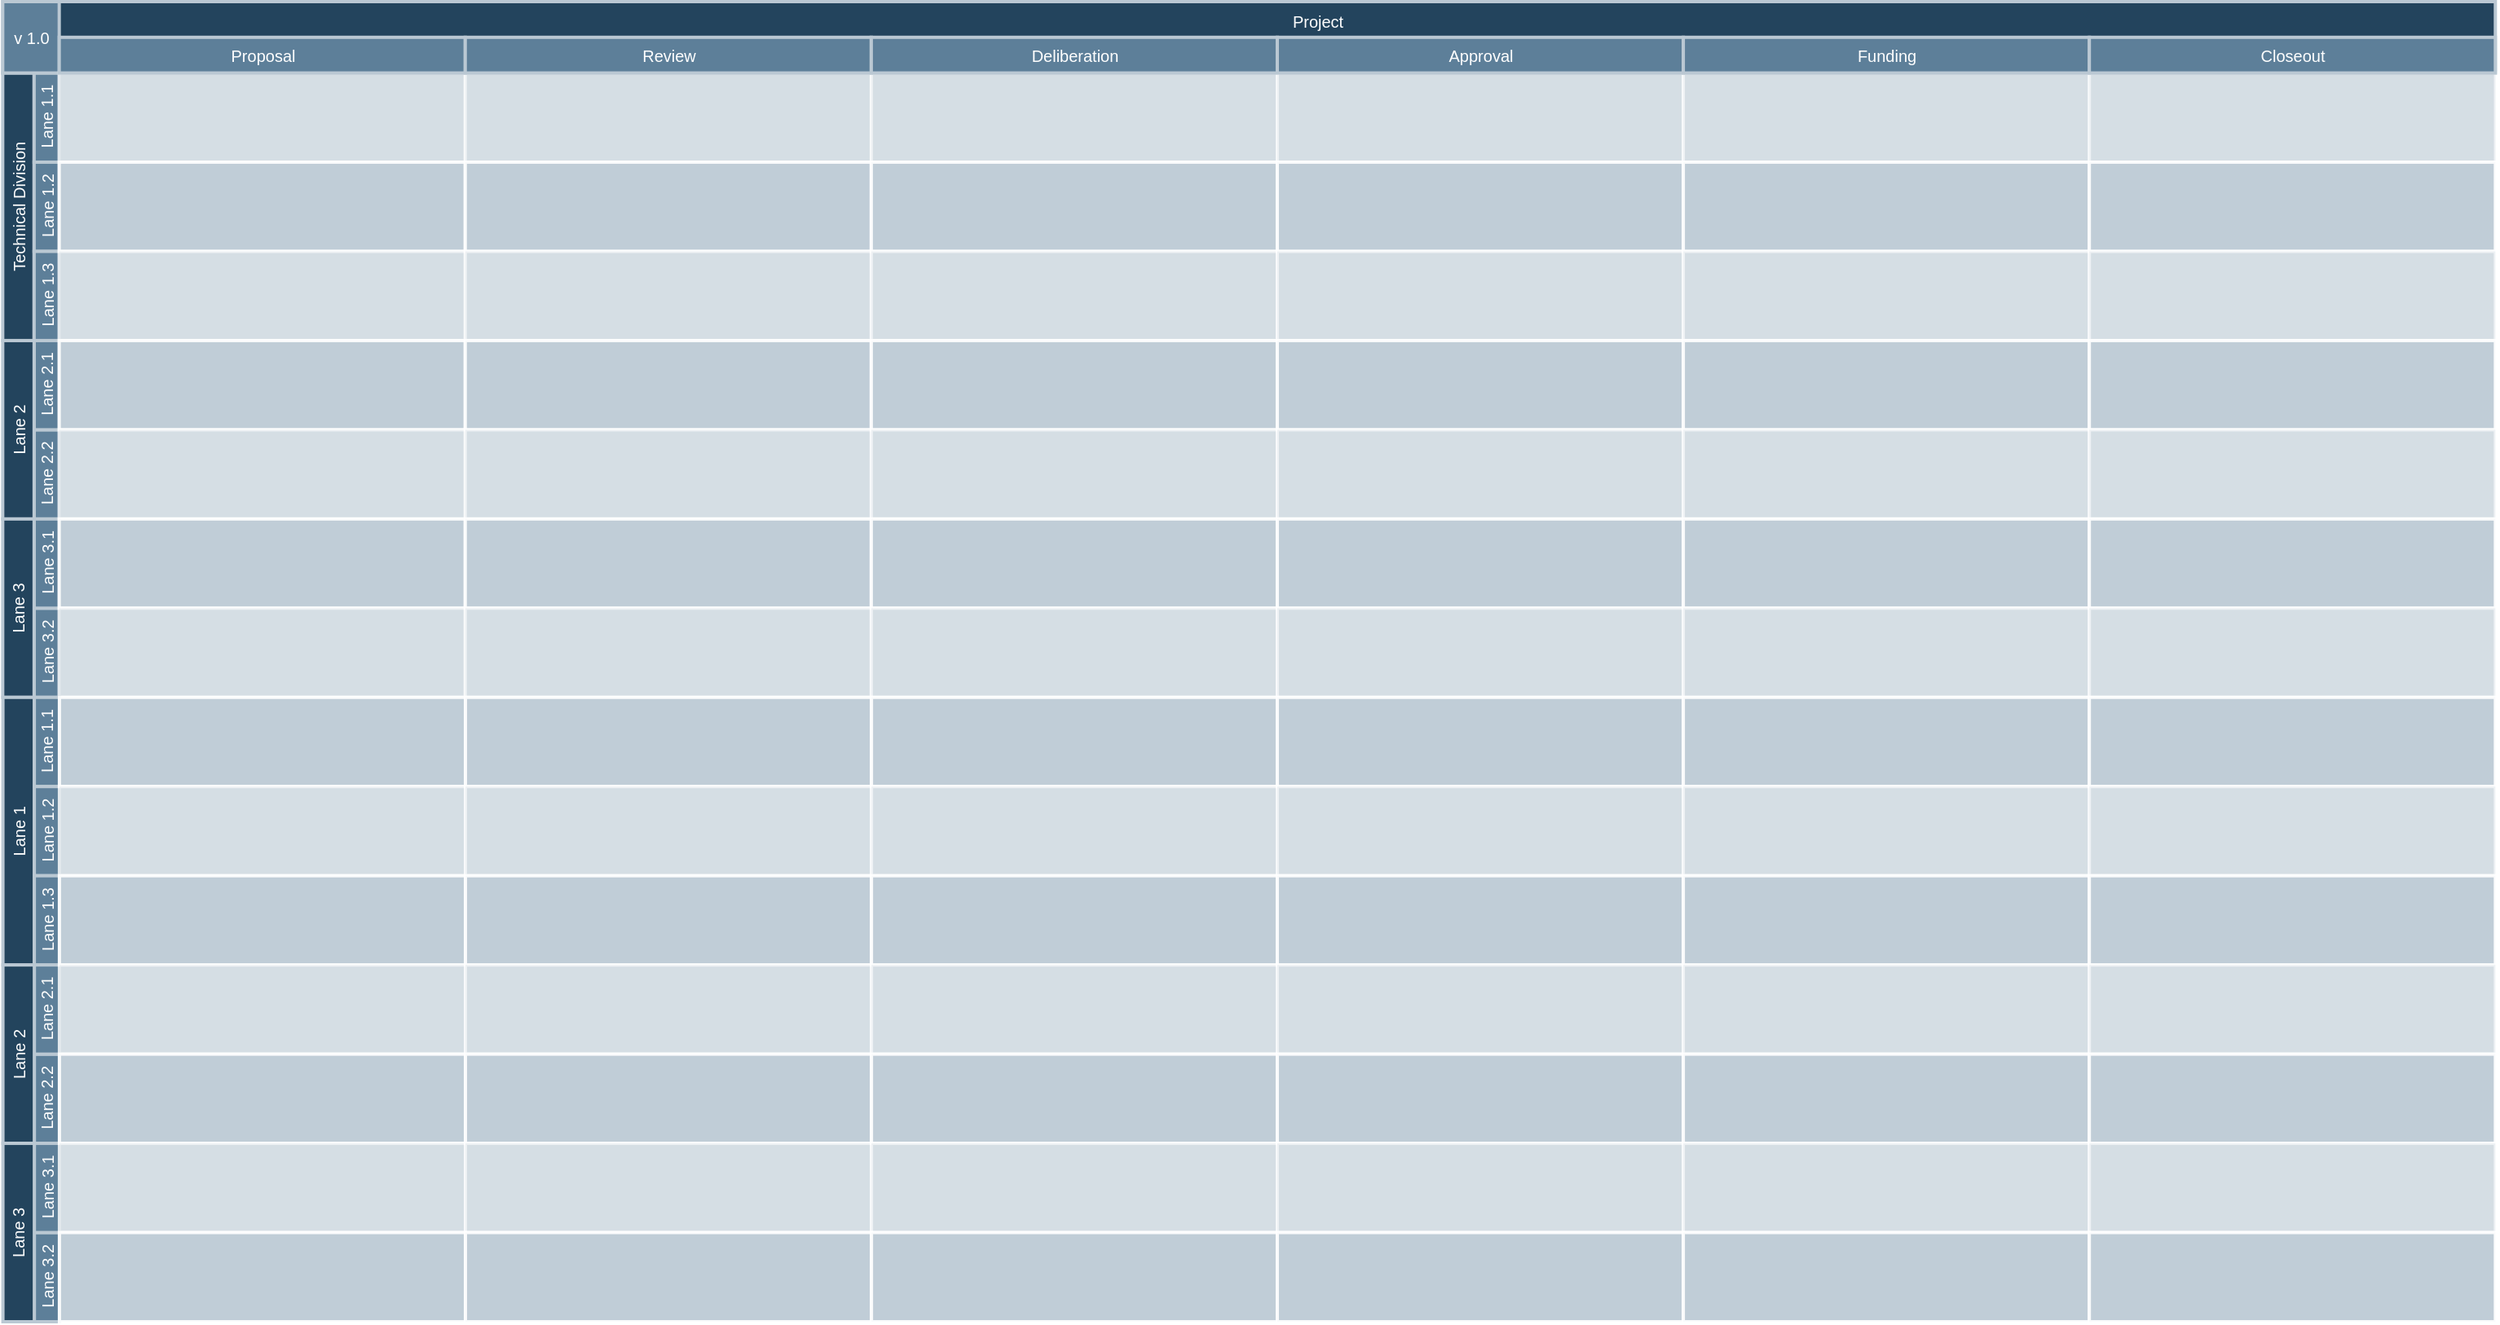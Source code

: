 <mxfile version="24.7.10">
  <diagram id="6a731a19-8d31-9384-78a2-239565b7b9f0" name="Page-1">
    <mxGraphModel dx="3150" dy="1763" grid="1" gridSize="10" guides="1" tooltips="1" connect="1" arrows="1" fold="1" page="1" pageScale="1" pageWidth="1600" pageHeight="900" background="none" math="0" shadow="0">
      <root>
        <mxCell id="0" />
        <mxCell id="1" parent="0" />
        <mxCell id="11IpipOqJez2AS0h7bXD-445" value="" style="group;fontSize=10;" vertex="1" connectable="0" parent="1">
          <mxGeometry x="-1570.33" y="-840" width="1529.11" height="810" as="geometry" />
        </mxCell>
        <mxCell id="56" value="Project&#xa;" style="strokeColor=#BAC8D3;fillColor=#23445D;fontSize=10;strokeWidth=2;fontFamily=Helvetica;html=1;fontColor=#FFFFFF;fontStyle=0;spacingBottom=8;spacingRight=0;spacingLeft=83;" parent="11IpipOqJez2AS0h7bXD-445" vertex="1">
          <mxGeometry width="1528.982" height="43.784" as="geometry" />
        </mxCell>
        <mxCell id="57" value="Technical Division" style="strokeColor=#BAC8D3;fillColor=#23445D;fontSize=10;strokeWidth=2;horizontal=0;fontFamily=Helvetica;html=1;fontColor=#FFFFFF;fontStyle=0" parent="11IpipOqJez2AS0h7bXD-445" vertex="1">
          <mxGeometry y="43.784" width="19.257" height="164.189" as="geometry" />
        </mxCell>
        <mxCell id="58" value="Lane 1.1" style="strokeColor=#BAC8D3;fillColor=#5d7f99;fontSize=10;strokeWidth=2;horizontal=0;fontFamily=Helvetica;html=1;labelBackgroundColor=none;fontColor=#FFFFFF;" parent="11IpipOqJez2AS0h7bXD-445" vertex="1">
          <mxGeometry x="19.257" y="43.784" width="15.405" height="54.73" as="geometry" />
        </mxCell>
        <mxCell id="59" value="v 1.0" style="strokeColor=#BAC8D3;fillColor=#5d7f99;fontSize=10;strokeWidth=2;fontFamily=Helvetica;html=1;labelBackgroundColor=none;fontColor=#FFFFFF;" parent="11IpipOqJez2AS0h7bXD-445" vertex="1">
          <mxGeometry width="34.662" height="43.784" as="geometry" />
        </mxCell>
        <mxCell id="60" value="Lane 1.2" style="strokeColor=#BAC8D3;fillColor=#5d7f99;fontSize=10;strokeWidth=2;horizontal=0;fontFamily=Helvetica;html=1;labelBackgroundColor=none;fontColor=#FFFFFF;" parent="11IpipOqJez2AS0h7bXD-445" vertex="1">
          <mxGeometry x="19.257" y="98.514" width="15.405" height="54.73" as="geometry" />
        </mxCell>
        <mxCell id="61" value="Lane 1.3" style="strokeColor=#BAC8D3;fillColor=#5d7f99;fontSize=10;strokeWidth=2;horizontal=0;fontFamily=Helvetica;html=1;labelBackgroundColor=none;fontColor=#FFFFFF;" parent="11IpipOqJez2AS0h7bXD-445" vertex="1">
          <mxGeometry x="19.257" y="153.243" width="15.405" height="54.73" as="geometry" />
        </mxCell>
        <mxCell id="62" value="Lane 2.2" style="strokeColor=#BAC8D3;fillColor=#5d7f99;fontSize=10;strokeWidth=2;horizontal=0;fontFamily=Helvetica;html=1;labelBackgroundColor=none;fontColor=#FFFFFF;" parent="11IpipOqJez2AS0h7bXD-445" vertex="1">
          <mxGeometry x="19.257" y="262.703" width="15.405" height="54.73" as="geometry" />
        </mxCell>
        <mxCell id="63" value="Lane 2.1" style="strokeColor=#BAC8D3;fillColor=#5d7f99;fontSize=10;strokeWidth=2;horizontal=0;fontFamily=Helvetica;html=1;labelBackgroundColor=none;fontColor=#FFFFFF;" parent="11IpipOqJez2AS0h7bXD-445" vertex="1">
          <mxGeometry x="19.257" y="207.973" width="15.405" height="54.73" as="geometry" />
        </mxCell>
        <mxCell id="64" value="Lane 2" style="strokeColor=#BAC8D3;fillColor=#23445D;fontSize=10;strokeWidth=2;horizontal=0;fontFamily=Helvetica;html=1;fontColor=#FFFFFF;fontStyle=0" parent="11IpipOqJez2AS0h7bXD-445" vertex="1">
          <mxGeometry y="207.973" width="19.257" height="109.459" as="geometry" />
        </mxCell>
        <mxCell id="65" value="Lane 3.2" style="strokeColor=#BAC8D3;fillColor=#5d7f99;fontSize=10;strokeWidth=2;horizontal=0;fontFamily=Helvetica;html=1;labelBackgroundColor=none;fontColor=#FFFFFF;" parent="11IpipOqJez2AS0h7bXD-445" vertex="1">
          <mxGeometry x="19.257" y="372.162" width="15.405" height="54.73" as="geometry" />
        </mxCell>
        <mxCell id="66" value="Lane 3.1" style="strokeColor=#BAC8D3;fillColor=#5d7f99;fontSize=10;strokeWidth=2;horizontal=0;fontFamily=Helvetica;html=1;labelBackgroundColor=none;fontColor=#FFFFFF;" parent="11IpipOqJez2AS0h7bXD-445" vertex="1">
          <mxGeometry x="19.257" y="317.432" width="15.405" height="54.73" as="geometry" />
        </mxCell>
        <mxCell id="67" value="Lane 3" style="strokeColor=#BAC8D3;fillColor=#23445D;fontSize=10;strokeWidth=2;horizontal=0;fontFamily=Helvetica;html=1;fontColor=#FFFFFF;fontStyle=0" parent="11IpipOqJez2AS0h7bXD-445" vertex="1">
          <mxGeometry y="317.432" width="19.257" height="109.459" as="geometry" />
        </mxCell>
        <mxCell id="68" value="" style="strokeColor=#FFFFFF;fillColor=#BAC8D3;fontSize=10;strokeWidth=2;fontFamily=Helvetica;html=1;opacity=60;" parent="11IpipOqJez2AS0h7bXD-445" vertex="1">
          <mxGeometry x="34.662" y="43.784" width="249.053" height="54.73" as="geometry" />
        </mxCell>
        <mxCell id="69" value="" style="strokeColor=#FFFFFF;fillColor=#BAC8D3;fontSize=10;strokeWidth=2;fontFamily=Helvetica;html=1;opacity=90;" parent="11IpipOqJez2AS0h7bXD-445" vertex="1">
          <mxGeometry x="34.662" y="98.514" width="249.053" height="54.73" as="geometry" />
        </mxCell>
        <mxCell id="70" value="" style="strokeColor=#FFFFFF;fillColor=#BAC8D3;fontSize=10;strokeWidth=2;fontFamily=Helvetica;html=1;opacity=60;" parent="11IpipOqJez2AS0h7bXD-445" vertex="1">
          <mxGeometry x="34.662" y="153.243" width="249.053" height="54.73" as="geometry" />
        </mxCell>
        <mxCell id="71" value="" style="strokeColor=#FFFFFF;fillColor=#BAC8D3;fontSize=10;strokeWidth=2;fontFamily=Helvetica;html=1;opacity=90;" parent="11IpipOqJez2AS0h7bXD-445" vertex="1">
          <mxGeometry x="34.662" y="207.973" width="249.053" height="54.73" as="geometry" />
        </mxCell>
        <mxCell id="72" value="" style="strokeColor=#FFFFFF;fillColor=#BAC8D3;fontSize=10;strokeWidth=2;fontFamily=Helvetica;html=1;opacity=60;" parent="11IpipOqJez2AS0h7bXD-445" vertex="1">
          <mxGeometry x="34.662" y="262.703" width="249.053" height="54.73" as="geometry" />
        </mxCell>
        <mxCell id="73" value="" style="strokeColor=#FFFFFF;fillColor=#BAC8D3;fontSize=10;strokeWidth=2;fontFamily=Helvetica;html=1;opacity=90;" parent="11IpipOqJez2AS0h7bXD-445" vertex="1">
          <mxGeometry x="34.662" y="317.432" width="249.053" height="54.73" as="geometry" />
        </mxCell>
        <mxCell id="74" value="" style="strokeColor=#FFFFFF;fillColor=#BAC8D3;fontSize=10;strokeWidth=2;fontFamily=Helvetica;html=1;opacity=60;" parent="11IpipOqJez2AS0h7bXD-445" vertex="1">
          <mxGeometry x="34.662" y="372.162" width="249.053" height="54.73" as="geometry" />
        </mxCell>
        <mxCell id="75" value="" style="strokeColor=#FFFFFF;fillColor=#BAC8D3;fontSize=10;strokeWidth=2;fontFamily=Helvetica;html=1;opacity=60;" parent="11IpipOqJez2AS0h7bXD-445" vertex="1">
          <mxGeometry x="283.715" y="43.784" width="249.182" height="54.73" as="geometry" />
        </mxCell>
        <mxCell id="76" value="" style="strokeColor=#FFFFFF;fillColor=#BAC8D3;fontSize=10;strokeWidth=2;fontFamily=Helvetica;html=1;opacity=90;" parent="11IpipOqJez2AS0h7bXD-445" vertex="1">
          <mxGeometry x="283.715" y="98.514" width="249.053" height="54.73" as="geometry" />
        </mxCell>
        <mxCell id="77" value="" style="strokeColor=#FFFFFF;fillColor=#BAC8D3;fontSize=10;strokeWidth=2;fontFamily=Helvetica;html=1;opacity=60;" parent="11IpipOqJez2AS0h7bXD-445" vertex="1">
          <mxGeometry x="283.715" y="153.243" width="249.053" height="54.73" as="geometry" />
        </mxCell>
        <mxCell id="78" value="" style="strokeColor=#FFFFFF;fillColor=#BAC8D3;fontSize=10;strokeWidth=2;fontFamily=Helvetica;html=1;opacity=90;" parent="11IpipOqJez2AS0h7bXD-445" vertex="1">
          <mxGeometry x="283.715" y="207.973" width="249.053" height="54.73" as="geometry" />
        </mxCell>
        <mxCell id="79" value="" style="strokeColor=#FFFFFF;fillColor=#BAC8D3;fontSize=10;strokeWidth=2;fontFamily=Helvetica;html=1;opacity=60;" parent="11IpipOqJez2AS0h7bXD-445" vertex="1">
          <mxGeometry x="283.715" y="262.703" width="249.053" height="54.73" as="geometry" />
        </mxCell>
        <mxCell id="80" value="" style="strokeColor=#FFFFFF;fillColor=#BAC8D3;fontSize=10;strokeWidth=2;fontFamily=Helvetica;html=1;opacity=90;" parent="11IpipOqJez2AS0h7bXD-445" vertex="1">
          <mxGeometry x="283.715" y="317.432" width="249.053" height="54.73" as="geometry" />
        </mxCell>
        <mxCell id="81" value="" style="strokeColor=#FFFFFF;fillColor=#BAC8D3;fontSize=10;strokeWidth=2;fontFamily=Helvetica;html=1;opacity=60;fontStyle=4" parent="11IpipOqJez2AS0h7bXD-445" vertex="1">
          <mxGeometry x="283.715" y="372.162" width="249.053" height="54.73" as="geometry" />
        </mxCell>
        <mxCell id="82" value="" style="strokeColor=#FFFFFF;fillColor=#BAC8D3;fontSize=10;strokeWidth=2;fontFamily=Helvetica;html=1;opacity=60;" parent="11IpipOqJez2AS0h7bXD-445" vertex="1">
          <mxGeometry x="532.769" y="43.784" width="249.182" height="54.73" as="geometry" />
        </mxCell>
        <mxCell id="83" value="" style="strokeColor=#FFFFFF;fillColor=#BAC8D3;fontSize=10;strokeWidth=2;fontFamily=Helvetica;html=1;opacity=90;" parent="11IpipOqJez2AS0h7bXD-445" vertex="1">
          <mxGeometry x="532.769" y="98.514" width="249.053" height="54.73" as="geometry" />
        </mxCell>
        <mxCell id="84" value="" style="strokeColor=#FFFFFF;fillColor=#BAC8D3;fontSize=10;strokeWidth=2;fontFamily=Helvetica;html=1;opacity=60;" parent="11IpipOqJez2AS0h7bXD-445" vertex="1">
          <mxGeometry x="532.769" y="153.243" width="249.053" height="54.73" as="geometry" />
        </mxCell>
        <mxCell id="85" value="" style="strokeColor=#FFFFFF;fillColor=#BAC8D3;fontSize=10;strokeWidth=2;fontFamily=Helvetica;html=1;opacity=90;" parent="11IpipOqJez2AS0h7bXD-445" vertex="1">
          <mxGeometry x="532.769" y="207.973" width="249.053" height="54.73" as="geometry" />
        </mxCell>
        <mxCell id="86" value="" style="strokeColor=#FFFFFF;fillColor=#BAC8D3;fontSize=10;strokeWidth=2;fontFamily=Helvetica;html=1;opacity=60;" parent="11IpipOqJez2AS0h7bXD-445" vertex="1">
          <mxGeometry x="532.769" y="262.703" width="249.053" height="54.73" as="geometry" />
        </mxCell>
        <mxCell id="87" value="" style="strokeColor=#FFFFFF;fillColor=#BAC8D3;fontSize=10;strokeWidth=2;fontFamily=Helvetica;html=1;opacity=90;" parent="11IpipOqJez2AS0h7bXD-445" vertex="1">
          <mxGeometry x="532.769" y="317.432" width="249.053" height="54.73" as="geometry" />
        </mxCell>
        <mxCell id="88" value="" style="strokeColor=#FFFFFF;fillColor=#BAC8D3;fontSize=10;strokeWidth=2;fontFamily=Helvetica;html=1;opacity=60;fontStyle=4" parent="11IpipOqJez2AS0h7bXD-445" vertex="1">
          <mxGeometry x="532.769" y="372.162" width="249.053" height="54.73" as="geometry" />
        </mxCell>
        <mxCell id="140" value="" style="group;fontSize=10;" parent="11IpipOqJez2AS0h7bXD-445" vertex="1" connectable="0">
          <mxGeometry x="34.662" y="21.892" width="249.053" height="21.892" as="geometry" />
        </mxCell>
        <mxCell id="141" value="Proposal" style="strokeColor=#BAC8D3;fillColor=#5d7f99;fontSize=10;strokeWidth=2;fontFamily=Helvetica;html=1;labelBackgroundColor=none;fontColor=#FFFFFF;" parent="140" vertex="1">
          <mxGeometry width="249.053" height="21.892" as="geometry" />
        </mxCell>
        <mxCell id="142" value="Review" style="strokeColor=#BAC8D3;fillColor=#5d7f99;fontSize=10;strokeWidth=2;fontFamily=Helvetica;html=1;labelBackgroundColor=none;fontColor=#FFFFFF;" parent="140" vertex="1">
          <mxGeometry x="249.053" width="249.053" height="21.892" as="geometry" />
        </mxCell>
        <mxCell id="143" value="Deliberation" style="strokeColor=#BAC8D3;fillColor=#5d7f99;fontSize=10;strokeWidth=2;fontFamily=Helvetica;html=1;labelBackgroundColor=none;fontColor=#FFFFFF;" parent="140" vertex="1">
          <mxGeometry x="498.106" width="249.053" height="21.892" as="geometry" />
        </mxCell>
        <mxCell id="11IpipOqJez2AS0h7bXD-148" value="Lane 1" style="strokeColor=#BAC8D3;fillColor=#23445D;fontSize=10;strokeWidth=2;horizontal=0;fontFamily=Helvetica;html=1;fontColor=#FFFFFF;fontStyle=0" vertex="1" parent="11IpipOqJez2AS0h7bXD-445">
          <mxGeometry x="0.127" y="426.892" width="19.257" height="164.189" as="geometry" />
        </mxCell>
        <mxCell id="11IpipOqJez2AS0h7bXD-149" value="Lane 1.1" style="strokeColor=#BAC8D3;fillColor=#5d7f99;fontSize=10;strokeWidth=2;horizontal=0;fontFamily=Helvetica;html=1;labelBackgroundColor=none;fontColor=#FFFFFF;" vertex="1" parent="11IpipOqJez2AS0h7bXD-445">
          <mxGeometry x="19.384" y="426.892" width="15.405" height="54.73" as="geometry" />
        </mxCell>
        <mxCell id="11IpipOqJez2AS0h7bXD-151" value="Lane 1.2" style="strokeColor=#BAC8D3;fillColor=#5d7f99;fontSize=10;strokeWidth=2;horizontal=0;fontFamily=Helvetica;html=1;labelBackgroundColor=none;fontColor=#FFFFFF;" vertex="1" parent="11IpipOqJez2AS0h7bXD-445">
          <mxGeometry x="19.384" y="481.622" width="15.405" height="54.73" as="geometry" />
        </mxCell>
        <mxCell id="11IpipOqJez2AS0h7bXD-152" value="Lane 1.3" style="strokeColor=#BAC8D3;fillColor=#5d7f99;fontSize=10;strokeWidth=2;horizontal=0;fontFamily=Helvetica;html=1;labelBackgroundColor=none;fontColor=#FFFFFF;" vertex="1" parent="11IpipOqJez2AS0h7bXD-445">
          <mxGeometry x="19.384" y="536.351" width="15.405" height="54.73" as="geometry" />
        </mxCell>
        <mxCell id="11IpipOqJez2AS0h7bXD-153" value="Lane 2.2" style="strokeColor=#BAC8D3;fillColor=#5d7f99;fontSize=10;strokeWidth=2;horizontal=0;fontFamily=Helvetica;html=1;labelBackgroundColor=none;fontColor=#FFFFFF;" vertex="1" parent="11IpipOqJez2AS0h7bXD-445">
          <mxGeometry x="19.384" y="645.811" width="15.405" height="54.73" as="geometry" />
        </mxCell>
        <mxCell id="11IpipOqJez2AS0h7bXD-154" value="Lane 2.1" style="strokeColor=#BAC8D3;fillColor=#5d7f99;fontSize=10;strokeWidth=2;horizontal=0;fontFamily=Helvetica;html=1;labelBackgroundColor=none;fontColor=#FFFFFF;" vertex="1" parent="11IpipOqJez2AS0h7bXD-445">
          <mxGeometry x="19.384" y="591.081" width="15.405" height="54.73" as="geometry" />
        </mxCell>
        <mxCell id="11IpipOqJez2AS0h7bXD-155" value="Lane 2" style="strokeColor=#BAC8D3;fillColor=#23445D;fontSize=10;strokeWidth=2;horizontal=0;fontFamily=Helvetica;html=1;fontColor=#FFFFFF;fontStyle=0" vertex="1" parent="11IpipOqJez2AS0h7bXD-445">
          <mxGeometry x="0.127" y="591.081" width="19.257" height="109.459" as="geometry" />
        </mxCell>
        <mxCell id="11IpipOqJez2AS0h7bXD-156" value="Lane 3.2" style="strokeColor=#BAC8D3;fillColor=#5d7f99;fontSize=10;strokeWidth=2;horizontal=0;fontFamily=Helvetica;html=1;labelBackgroundColor=none;fontColor=#FFFFFF;" vertex="1" parent="11IpipOqJez2AS0h7bXD-445">
          <mxGeometry x="19.384" y="755.27" width="15.405" height="54.73" as="geometry" />
        </mxCell>
        <mxCell id="11IpipOqJez2AS0h7bXD-157" value="Lane 3.1" style="strokeColor=#BAC8D3;fillColor=#5d7f99;fontSize=10;strokeWidth=2;horizontal=0;fontFamily=Helvetica;html=1;labelBackgroundColor=none;fontColor=#FFFFFF;" vertex="1" parent="11IpipOqJez2AS0h7bXD-445">
          <mxGeometry x="19.384" y="700.541" width="15.405" height="54.73" as="geometry" />
        </mxCell>
        <mxCell id="11IpipOqJez2AS0h7bXD-158" value="Lane 3" style="strokeColor=#BAC8D3;fillColor=#23445D;fontSize=10;strokeWidth=2;horizontal=0;fontFamily=Helvetica;html=1;fontColor=#FFFFFF;fontStyle=0" vertex="1" parent="11IpipOqJez2AS0h7bXD-445">
          <mxGeometry x="0.127" y="700.541" width="19.257" height="109.459" as="geometry" />
        </mxCell>
        <mxCell id="11IpipOqJez2AS0h7bXD-159" value="" style="strokeColor=#FFFFFF;fillColor=#BAC8D3;fontSize=10;strokeWidth=2;fontFamily=Helvetica;html=1;opacity=60;" vertex="1" parent="11IpipOqJez2AS0h7bXD-445">
          <mxGeometry x="781.822" y="43.784" width="249.053" height="54.73" as="geometry" />
        </mxCell>
        <mxCell id="11IpipOqJez2AS0h7bXD-160" value="" style="strokeColor=#FFFFFF;fillColor=#BAC8D3;fontSize=10;strokeWidth=2;fontFamily=Helvetica;html=1;opacity=90;" vertex="1" parent="11IpipOqJez2AS0h7bXD-445">
          <mxGeometry x="781.822" y="98.514" width="249.053" height="54.73" as="geometry" />
        </mxCell>
        <mxCell id="11IpipOqJez2AS0h7bXD-161" value="" style="strokeColor=#FFFFFF;fillColor=#BAC8D3;fontSize=10;strokeWidth=2;fontFamily=Helvetica;html=1;opacity=60;" vertex="1" parent="11IpipOqJez2AS0h7bXD-445">
          <mxGeometry x="781.822" y="153.243" width="249.053" height="54.73" as="geometry" />
        </mxCell>
        <mxCell id="11IpipOqJez2AS0h7bXD-162" value="" style="strokeColor=#FFFFFF;fillColor=#BAC8D3;fontSize=10;strokeWidth=2;fontFamily=Helvetica;html=1;opacity=90;" vertex="1" parent="11IpipOqJez2AS0h7bXD-445">
          <mxGeometry x="781.822" y="207.973" width="249.053" height="54.73" as="geometry" />
        </mxCell>
        <mxCell id="11IpipOqJez2AS0h7bXD-163" value="" style="strokeColor=#FFFFFF;fillColor=#BAC8D3;fontSize=10;strokeWidth=2;fontFamily=Helvetica;html=1;opacity=60;" vertex="1" parent="11IpipOqJez2AS0h7bXD-445">
          <mxGeometry x="781.822" y="262.703" width="249.053" height="54.73" as="geometry" />
        </mxCell>
        <mxCell id="11IpipOqJez2AS0h7bXD-164" value="" style="strokeColor=#FFFFFF;fillColor=#BAC8D3;fontSize=10;strokeWidth=2;fontFamily=Helvetica;html=1;opacity=90;" vertex="1" parent="11IpipOqJez2AS0h7bXD-445">
          <mxGeometry x="781.822" y="317.432" width="249.053" height="54.73" as="geometry" />
        </mxCell>
        <mxCell id="11IpipOqJez2AS0h7bXD-165" value="" style="strokeColor=#FFFFFF;fillColor=#BAC8D3;fontSize=10;strokeWidth=2;fontFamily=Helvetica;html=1;opacity=60;" vertex="1" parent="11IpipOqJez2AS0h7bXD-445">
          <mxGeometry x="781.822" y="372.162" width="249.053" height="54.73" as="geometry" />
        </mxCell>
        <mxCell id="11IpipOqJez2AS0h7bXD-166" value="" style="strokeColor=#FFFFFF;fillColor=#BAC8D3;fontSize=10;strokeWidth=2;fontFamily=Helvetica;html=1;opacity=60;" vertex="1" parent="11IpipOqJez2AS0h7bXD-445">
          <mxGeometry x="1030.875" y="43.784" width="249.182" height="54.73" as="geometry" />
        </mxCell>
        <mxCell id="11IpipOqJez2AS0h7bXD-167" value="" style="strokeColor=#FFFFFF;fillColor=#BAC8D3;fontSize=10;strokeWidth=2;fontFamily=Helvetica;html=1;opacity=90;" vertex="1" parent="11IpipOqJez2AS0h7bXD-445">
          <mxGeometry x="1030.875" y="98.514" width="249.053" height="54.73" as="geometry" />
        </mxCell>
        <mxCell id="11IpipOqJez2AS0h7bXD-168" value="" style="strokeColor=#FFFFFF;fillColor=#BAC8D3;fontSize=10;strokeWidth=2;fontFamily=Helvetica;html=1;opacity=60;" vertex="1" parent="11IpipOqJez2AS0h7bXD-445">
          <mxGeometry x="1030.875" y="153.243" width="249.053" height="54.73" as="geometry" />
        </mxCell>
        <mxCell id="11IpipOqJez2AS0h7bXD-169" value="" style="strokeColor=#FFFFFF;fillColor=#BAC8D3;fontSize=10;strokeWidth=2;fontFamily=Helvetica;html=1;opacity=90;" vertex="1" parent="11IpipOqJez2AS0h7bXD-445">
          <mxGeometry x="1030.875" y="207.973" width="249.053" height="54.73" as="geometry" />
        </mxCell>
        <mxCell id="11IpipOqJez2AS0h7bXD-170" value="" style="strokeColor=#FFFFFF;fillColor=#BAC8D3;fontSize=10;strokeWidth=2;fontFamily=Helvetica;html=1;opacity=60;" vertex="1" parent="11IpipOqJez2AS0h7bXD-445">
          <mxGeometry x="1030.875" y="262.703" width="249.053" height="54.73" as="geometry" />
        </mxCell>
        <mxCell id="11IpipOqJez2AS0h7bXD-171" value="" style="strokeColor=#FFFFFF;fillColor=#BAC8D3;fontSize=10;strokeWidth=2;fontFamily=Helvetica;html=1;opacity=90;" vertex="1" parent="11IpipOqJez2AS0h7bXD-445">
          <mxGeometry x="1030.875" y="317.432" width="249.053" height="54.73" as="geometry" />
        </mxCell>
        <mxCell id="11IpipOqJez2AS0h7bXD-172" value="" style="strokeColor=#FFFFFF;fillColor=#BAC8D3;fontSize=10;strokeWidth=2;fontFamily=Helvetica;html=1;opacity=60;fontStyle=4" vertex="1" parent="11IpipOqJez2AS0h7bXD-445">
          <mxGeometry x="1030.875" y="372.162" width="249.053" height="54.73" as="geometry" />
        </mxCell>
        <mxCell id="11IpipOqJez2AS0h7bXD-173" value="" style="strokeColor=#FFFFFF;fillColor=#BAC8D3;fontSize=10;strokeWidth=2;fontFamily=Helvetica;html=1;opacity=60;" vertex="1" parent="11IpipOqJez2AS0h7bXD-445">
          <mxGeometry x="1279.928" y="43.784" width="249.182" height="54.73" as="geometry" />
        </mxCell>
        <mxCell id="11IpipOqJez2AS0h7bXD-174" value="" style="strokeColor=#FFFFFF;fillColor=#BAC8D3;fontSize=10;strokeWidth=2;fontFamily=Helvetica;html=1;opacity=90;" vertex="1" parent="11IpipOqJez2AS0h7bXD-445">
          <mxGeometry x="1279.928" y="98.514" width="249.053" height="54.73" as="geometry" />
        </mxCell>
        <mxCell id="11IpipOqJez2AS0h7bXD-175" value="" style="strokeColor=#FFFFFF;fillColor=#BAC8D3;fontSize=10;strokeWidth=2;fontFamily=Helvetica;html=1;opacity=60;" vertex="1" parent="11IpipOqJez2AS0h7bXD-445">
          <mxGeometry x="1279.928" y="153.243" width="249.053" height="54.73" as="geometry" />
        </mxCell>
        <mxCell id="11IpipOqJez2AS0h7bXD-176" value="" style="strokeColor=#FFFFFF;fillColor=#BAC8D3;fontSize=10;strokeWidth=2;fontFamily=Helvetica;html=1;opacity=90;" vertex="1" parent="11IpipOqJez2AS0h7bXD-445">
          <mxGeometry x="1279.928" y="207.973" width="249.053" height="54.73" as="geometry" />
        </mxCell>
        <mxCell id="11IpipOqJez2AS0h7bXD-177" value="" style="strokeColor=#FFFFFF;fillColor=#BAC8D3;fontSize=10;strokeWidth=2;fontFamily=Helvetica;html=1;opacity=60;" vertex="1" parent="11IpipOqJez2AS0h7bXD-445">
          <mxGeometry x="1279.928" y="262.703" width="249.053" height="54.73" as="geometry" />
        </mxCell>
        <mxCell id="11IpipOqJez2AS0h7bXD-178" value="" style="strokeColor=#FFFFFF;fillColor=#BAC8D3;fontSize=10;strokeWidth=2;fontFamily=Helvetica;html=1;opacity=90;" vertex="1" parent="11IpipOqJez2AS0h7bXD-445">
          <mxGeometry x="1279.928" y="317.432" width="249.053" height="54.73" as="geometry" />
        </mxCell>
        <mxCell id="11IpipOqJez2AS0h7bXD-179" value="" style="strokeColor=#FFFFFF;fillColor=#BAC8D3;fontSize=10;strokeWidth=2;fontFamily=Helvetica;html=1;opacity=60;fontStyle=4" vertex="1" parent="11IpipOqJez2AS0h7bXD-445">
          <mxGeometry x="1279.928" y="372.162" width="249.053" height="54.73" as="geometry" />
        </mxCell>
        <mxCell id="11IpipOqJez2AS0h7bXD-231" value="" style="group;fontSize=10;" vertex="1" connectable="0" parent="11IpipOqJez2AS0h7bXD-445">
          <mxGeometry x="781.822" y="21.892" width="249.053" height="21.892" as="geometry" />
        </mxCell>
        <mxCell id="11IpipOqJez2AS0h7bXD-232" value="Approval" style="strokeColor=#BAC8D3;fillColor=#5d7f99;fontSize=10;strokeWidth=2;fontFamily=Helvetica;html=1;labelBackgroundColor=none;fontColor=#FFFFFF;" vertex="1" parent="11IpipOqJez2AS0h7bXD-231">
          <mxGeometry width="249.053" height="21.892" as="geometry" />
        </mxCell>
        <mxCell id="11IpipOqJez2AS0h7bXD-233" value="Funding" style="strokeColor=#BAC8D3;fillColor=#5d7f99;fontSize=10;strokeWidth=2;fontFamily=Helvetica;html=1;labelBackgroundColor=none;fontColor=#FFFFFF;" vertex="1" parent="11IpipOqJez2AS0h7bXD-231">
          <mxGeometry x="249.053" width="249.053" height="21.892" as="geometry" />
        </mxCell>
        <mxCell id="11IpipOqJez2AS0h7bXD-234" value="Closeout" style="strokeColor=#BAC8D3;fillColor=#5d7f99;fontSize=10;strokeWidth=2;fontFamily=Helvetica;html=1;labelBackgroundColor=none;fontColor=#FFFFFF;" vertex="1" parent="11IpipOqJez2AS0h7bXD-231">
          <mxGeometry x="498.106" width="249.053" height="21.892" as="geometry" />
        </mxCell>
        <mxCell id="11IpipOqJez2AS0h7bXD-236" value="" style="strokeColor=#FFFFFF;fillColor=#BAC8D3;fontSize=10;strokeWidth=2;fontFamily=Helvetica;html=1;opacity=90;" vertex="1" parent="11IpipOqJez2AS0h7bXD-445">
          <mxGeometry x="34.789" y="426.892" width="249.053" height="54.73" as="geometry" />
        </mxCell>
        <mxCell id="11IpipOqJez2AS0h7bXD-237" value="" style="strokeColor=#FFFFFF;fillColor=#BAC8D3;fontSize=10;strokeWidth=2;fontFamily=Helvetica;html=1;opacity=60;" vertex="1" parent="11IpipOqJez2AS0h7bXD-445">
          <mxGeometry x="34.789" y="481.622" width="249.053" height="54.73" as="geometry" />
        </mxCell>
        <mxCell id="11IpipOqJez2AS0h7bXD-238" value="" style="strokeColor=#FFFFFF;fillColor=#BAC8D3;fontSize=10;strokeWidth=2;fontFamily=Helvetica;html=1;opacity=90;" vertex="1" parent="11IpipOqJez2AS0h7bXD-445">
          <mxGeometry x="34.789" y="536.351" width="249.053" height="54.73" as="geometry" />
        </mxCell>
        <mxCell id="11IpipOqJez2AS0h7bXD-239" value="" style="strokeColor=#FFFFFF;fillColor=#BAC8D3;fontSize=10;strokeWidth=2;fontFamily=Helvetica;html=1;opacity=60;" vertex="1" parent="11IpipOqJez2AS0h7bXD-445">
          <mxGeometry x="34.789" y="591.081" width="249.053" height="54.73" as="geometry" />
        </mxCell>
        <mxCell id="11IpipOqJez2AS0h7bXD-240" value="" style="strokeColor=#FFFFFF;fillColor=#BAC8D3;fontSize=10;strokeWidth=2;fontFamily=Helvetica;html=1;opacity=90;" vertex="1" parent="11IpipOqJez2AS0h7bXD-445">
          <mxGeometry x="34.789" y="645.811" width="249.053" height="54.73" as="geometry" />
        </mxCell>
        <mxCell id="11IpipOqJez2AS0h7bXD-241" value="" style="strokeColor=#FFFFFF;fillColor=#BAC8D3;fontSize=10;strokeWidth=2;fontFamily=Helvetica;html=1;opacity=60;" vertex="1" parent="11IpipOqJez2AS0h7bXD-445">
          <mxGeometry x="34.789" y="700.541" width="249.053" height="54.73" as="geometry" />
        </mxCell>
        <mxCell id="11IpipOqJez2AS0h7bXD-243" value="" style="strokeColor=#FFFFFF;fillColor=#BAC8D3;fontSize=10;strokeWidth=2;fontFamily=Helvetica;html=1;opacity=90;" vertex="1" parent="11IpipOqJez2AS0h7bXD-445">
          <mxGeometry x="283.842" y="426.892" width="249.053" height="54.73" as="geometry" />
        </mxCell>
        <mxCell id="11IpipOqJez2AS0h7bXD-244" value="" style="strokeColor=#FFFFFF;fillColor=#BAC8D3;fontSize=10;strokeWidth=2;fontFamily=Helvetica;html=1;opacity=60;" vertex="1" parent="11IpipOqJez2AS0h7bXD-445">
          <mxGeometry x="283.842" y="481.622" width="249.053" height="54.73" as="geometry" />
        </mxCell>
        <mxCell id="11IpipOqJez2AS0h7bXD-245" value="" style="strokeColor=#FFFFFF;fillColor=#BAC8D3;fontSize=10;strokeWidth=2;fontFamily=Helvetica;html=1;opacity=90;" vertex="1" parent="11IpipOqJez2AS0h7bXD-445">
          <mxGeometry x="283.842" y="536.351" width="249.053" height="54.73" as="geometry" />
        </mxCell>
        <mxCell id="11IpipOqJez2AS0h7bXD-246" value="" style="strokeColor=#FFFFFF;fillColor=#BAC8D3;fontSize=10;strokeWidth=2;fontFamily=Helvetica;html=1;opacity=60;" vertex="1" parent="11IpipOqJez2AS0h7bXD-445">
          <mxGeometry x="283.842" y="591.081" width="249.053" height="54.73" as="geometry" />
        </mxCell>
        <mxCell id="11IpipOqJez2AS0h7bXD-247" value="" style="strokeColor=#FFFFFF;fillColor=#BAC8D3;fontSize=10;strokeWidth=2;fontFamily=Helvetica;html=1;opacity=90;" vertex="1" parent="11IpipOqJez2AS0h7bXD-445">
          <mxGeometry x="283.842" y="645.811" width="249.053" height="54.73" as="geometry" />
        </mxCell>
        <mxCell id="11IpipOqJez2AS0h7bXD-248" value="" style="strokeColor=#FFFFFF;fillColor=#BAC8D3;fontSize=10;strokeWidth=2;fontFamily=Helvetica;html=1;opacity=60;fontStyle=4" vertex="1" parent="11IpipOqJez2AS0h7bXD-445">
          <mxGeometry x="283.842" y="700.541" width="249.053" height="54.73" as="geometry" />
        </mxCell>
        <mxCell id="11IpipOqJez2AS0h7bXD-250" value="" style="strokeColor=#FFFFFF;fillColor=#BAC8D3;fontSize=10;strokeWidth=2;fontFamily=Helvetica;html=1;opacity=90;" vertex="1" parent="11IpipOqJez2AS0h7bXD-445">
          <mxGeometry x="532.896" y="426.892" width="249.053" height="54.73" as="geometry" />
        </mxCell>
        <mxCell id="11IpipOqJez2AS0h7bXD-251" value="" style="strokeColor=#FFFFFF;fillColor=#BAC8D3;fontSize=10;strokeWidth=2;fontFamily=Helvetica;html=1;opacity=60;" vertex="1" parent="11IpipOqJez2AS0h7bXD-445">
          <mxGeometry x="532.896" y="481.622" width="249.053" height="54.73" as="geometry" />
        </mxCell>
        <mxCell id="11IpipOqJez2AS0h7bXD-252" value="" style="strokeColor=#FFFFFF;fillColor=#BAC8D3;fontSize=10;strokeWidth=2;fontFamily=Helvetica;html=1;opacity=90;" vertex="1" parent="11IpipOqJez2AS0h7bXD-445">
          <mxGeometry x="532.896" y="536.351" width="249.053" height="54.73" as="geometry" />
        </mxCell>
        <mxCell id="11IpipOqJez2AS0h7bXD-253" value="" style="strokeColor=#FFFFFF;fillColor=#BAC8D3;fontSize=10;strokeWidth=2;fontFamily=Helvetica;html=1;opacity=60;" vertex="1" parent="11IpipOqJez2AS0h7bXD-445">
          <mxGeometry x="532.896" y="591.081" width="249.053" height="54.73" as="geometry" />
        </mxCell>
        <mxCell id="11IpipOqJez2AS0h7bXD-254" value="" style="strokeColor=#FFFFFF;fillColor=#BAC8D3;fontSize=10;strokeWidth=2;fontFamily=Helvetica;html=1;opacity=90;" vertex="1" parent="11IpipOqJez2AS0h7bXD-445">
          <mxGeometry x="532.896" y="645.811" width="249.053" height="54.73" as="geometry" />
        </mxCell>
        <mxCell id="11IpipOqJez2AS0h7bXD-255" value="" style="strokeColor=#FFFFFF;fillColor=#BAC8D3;fontSize=10;strokeWidth=2;fontFamily=Helvetica;html=1;opacity=60;fontStyle=4" vertex="1" parent="11IpipOqJez2AS0h7bXD-445">
          <mxGeometry x="532.896" y="700.541" width="249.053" height="54.73" as="geometry" />
        </mxCell>
        <mxCell id="11IpipOqJez2AS0h7bXD-311" value="" style="strokeColor=#FFFFFF;fillColor=#BAC8D3;fontSize=10;strokeWidth=2;fontFamily=Helvetica;html=1;opacity=90;" vertex="1" parent="11IpipOqJez2AS0h7bXD-445">
          <mxGeometry x="34.789" y="755.27" width="249.053" height="54.73" as="geometry" />
        </mxCell>
        <mxCell id="11IpipOqJez2AS0h7bXD-312" value="" style="strokeColor=#FFFFFF;fillColor=#BAC8D3;fontSize=10;strokeWidth=2;fontFamily=Helvetica;html=1;opacity=90;" vertex="1" parent="11IpipOqJez2AS0h7bXD-445">
          <mxGeometry x="283.842" y="755.27" width="249.053" height="54.73" as="geometry" />
        </mxCell>
        <mxCell id="11IpipOqJez2AS0h7bXD-313" value="" style="strokeColor=#FFFFFF;fillColor=#BAC8D3;fontSize=10;strokeWidth=2;fontFamily=Helvetica;html=1;opacity=90;" vertex="1" parent="11IpipOqJez2AS0h7bXD-445">
          <mxGeometry x="532.896" y="755.27" width="249.053" height="54.73" as="geometry" />
        </mxCell>
        <mxCell id="11IpipOqJez2AS0h7bXD-383" value="" style="strokeColor=#FFFFFF;fillColor=#BAC8D3;fontSize=10;strokeWidth=2;fontFamily=Helvetica;html=1;opacity=90;" vertex="1" parent="11IpipOqJez2AS0h7bXD-445">
          <mxGeometry x="781.822" y="426.892" width="249.053" height="54.73" as="geometry" />
        </mxCell>
        <mxCell id="11IpipOqJez2AS0h7bXD-384" value="" style="strokeColor=#FFFFFF;fillColor=#BAC8D3;fontSize=10;strokeWidth=2;fontFamily=Helvetica;html=1;opacity=60;" vertex="1" parent="11IpipOqJez2AS0h7bXD-445">
          <mxGeometry x="781.822" y="481.622" width="249.053" height="54.73" as="geometry" />
        </mxCell>
        <mxCell id="11IpipOqJez2AS0h7bXD-385" value="" style="strokeColor=#FFFFFF;fillColor=#BAC8D3;fontSize=10;strokeWidth=2;fontFamily=Helvetica;html=1;opacity=90;" vertex="1" parent="11IpipOqJez2AS0h7bXD-445">
          <mxGeometry x="781.822" y="536.351" width="249.053" height="54.73" as="geometry" />
        </mxCell>
        <mxCell id="11IpipOqJez2AS0h7bXD-386" value="" style="strokeColor=#FFFFFF;fillColor=#BAC8D3;fontSize=10;strokeWidth=2;fontFamily=Helvetica;html=1;opacity=60;" vertex="1" parent="11IpipOqJez2AS0h7bXD-445">
          <mxGeometry x="781.822" y="591.081" width="249.053" height="54.73" as="geometry" />
        </mxCell>
        <mxCell id="11IpipOqJez2AS0h7bXD-387" value="" style="strokeColor=#FFFFFF;fillColor=#BAC8D3;fontSize=10;strokeWidth=2;fontFamily=Helvetica;html=1;opacity=90;" vertex="1" parent="11IpipOqJez2AS0h7bXD-445">
          <mxGeometry x="781.822" y="645.811" width="249.053" height="54.73" as="geometry" />
        </mxCell>
        <mxCell id="11IpipOqJez2AS0h7bXD-388" value="" style="strokeColor=#FFFFFF;fillColor=#BAC8D3;fontSize=10;strokeWidth=2;fontFamily=Helvetica;html=1;opacity=60;" vertex="1" parent="11IpipOqJez2AS0h7bXD-445">
          <mxGeometry x="781.822" y="700.541" width="249.053" height="54.73" as="geometry" />
        </mxCell>
        <mxCell id="11IpipOqJez2AS0h7bXD-389" value="" style="strokeColor=#FFFFFF;fillColor=#BAC8D3;fontSize=10;strokeWidth=2;fontFamily=Helvetica;html=1;opacity=90;" vertex="1" parent="11IpipOqJez2AS0h7bXD-445">
          <mxGeometry x="1030.875" y="426.892" width="249.053" height="54.73" as="geometry" />
        </mxCell>
        <mxCell id="11IpipOqJez2AS0h7bXD-390" value="" style="strokeColor=#FFFFFF;fillColor=#BAC8D3;fontSize=10;strokeWidth=2;fontFamily=Helvetica;html=1;opacity=60;" vertex="1" parent="11IpipOqJez2AS0h7bXD-445">
          <mxGeometry x="1030.875" y="481.622" width="249.053" height="54.73" as="geometry" />
        </mxCell>
        <mxCell id="11IpipOqJez2AS0h7bXD-391" value="" style="strokeColor=#FFFFFF;fillColor=#BAC8D3;fontSize=10;strokeWidth=2;fontFamily=Helvetica;html=1;opacity=90;" vertex="1" parent="11IpipOqJez2AS0h7bXD-445">
          <mxGeometry x="1030.875" y="536.351" width="249.053" height="54.73" as="geometry" />
        </mxCell>
        <mxCell id="11IpipOqJez2AS0h7bXD-392" value="" style="strokeColor=#FFFFFF;fillColor=#BAC8D3;fontSize=10;strokeWidth=2;fontFamily=Helvetica;html=1;opacity=60;" vertex="1" parent="11IpipOqJez2AS0h7bXD-445">
          <mxGeometry x="1030.875" y="591.081" width="249.053" height="54.73" as="geometry" />
        </mxCell>
        <mxCell id="11IpipOqJez2AS0h7bXD-393" value="" style="strokeColor=#FFFFFF;fillColor=#BAC8D3;fontSize=10;strokeWidth=2;fontFamily=Helvetica;html=1;opacity=90;" vertex="1" parent="11IpipOqJez2AS0h7bXD-445">
          <mxGeometry x="1030.875" y="645.811" width="249.053" height="54.73" as="geometry" />
        </mxCell>
        <mxCell id="11IpipOqJez2AS0h7bXD-394" value="" style="strokeColor=#FFFFFF;fillColor=#BAC8D3;fontSize=10;strokeWidth=2;fontFamily=Helvetica;html=1;opacity=60;fontStyle=4" vertex="1" parent="11IpipOqJez2AS0h7bXD-445">
          <mxGeometry x="1030.875" y="700.541" width="249.053" height="54.73" as="geometry" />
        </mxCell>
        <mxCell id="11IpipOqJez2AS0h7bXD-395" value="" style="strokeColor=#FFFFFF;fillColor=#BAC8D3;fontSize=10;strokeWidth=2;fontFamily=Helvetica;html=1;opacity=90;" vertex="1" parent="11IpipOqJez2AS0h7bXD-445">
          <mxGeometry x="1279.928" y="426.892" width="249.053" height="54.73" as="geometry" />
        </mxCell>
        <mxCell id="11IpipOqJez2AS0h7bXD-396" value="" style="strokeColor=#FFFFFF;fillColor=#BAC8D3;fontSize=10;strokeWidth=2;fontFamily=Helvetica;html=1;opacity=60;" vertex="1" parent="11IpipOqJez2AS0h7bXD-445">
          <mxGeometry x="1279.928" y="481.622" width="249.053" height="54.73" as="geometry" />
        </mxCell>
        <mxCell id="11IpipOqJez2AS0h7bXD-397" value="" style="strokeColor=#FFFFFF;fillColor=#BAC8D3;fontSize=10;strokeWidth=2;fontFamily=Helvetica;html=1;opacity=90;" vertex="1" parent="11IpipOqJez2AS0h7bXD-445">
          <mxGeometry x="1279.928" y="536.351" width="249.053" height="54.73" as="geometry" />
        </mxCell>
        <mxCell id="11IpipOqJez2AS0h7bXD-398" value="" style="strokeColor=#FFFFFF;fillColor=#BAC8D3;fontSize=10;strokeWidth=2;fontFamily=Helvetica;html=1;opacity=60;" vertex="1" parent="11IpipOqJez2AS0h7bXD-445">
          <mxGeometry x="1279.928" y="591.081" width="249.053" height="54.73" as="geometry" />
        </mxCell>
        <mxCell id="11IpipOqJez2AS0h7bXD-399" value="" style="strokeColor=#FFFFFF;fillColor=#BAC8D3;fontSize=10;strokeWidth=2;fontFamily=Helvetica;html=1;opacity=90;" vertex="1" parent="11IpipOqJez2AS0h7bXD-445">
          <mxGeometry x="1279.928" y="645.811" width="249.053" height="54.73" as="geometry" />
        </mxCell>
        <mxCell id="11IpipOqJez2AS0h7bXD-400" value="" style="strokeColor=#FFFFFF;fillColor=#BAC8D3;fontSize=10;strokeWidth=2;fontFamily=Helvetica;html=1;opacity=60;fontStyle=4" vertex="1" parent="11IpipOqJez2AS0h7bXD-445">
          <mxGeometry x="1279.928" y="700.541" width="249.053" height="54.73" as="geometry" />
        </mxCell>
        <mxCell id="11IpipOqJez2AS0h7bXD-439" value="" style="strokeColor=#FFFFFF;fillColor=#BAC8D3;fontSize=10;strokeWidth=2;fontFamily=Helvetica;html=1;opacity=90;" vertex="1" parent="11IpipOqJez2AS0h7bXD-445">
          <mxGeometry x="781.822" y="755.27" width="249.053" height="54.73" as="geometry" />
        </mxCell>
        <mxCell id="11IpipOqJez2AS0h7bXD-440" value="" style="strokeColor=#FFFFFF;fillColor=#BAC8D3;fontSize=10;strokeWidth=2;fontFamily=Helvetica;html=1;opacity=90;" vertex="1" parent="11IpipOqJez2AS0h7bXD-445">
          <mxGeometry x="1030.875" y="755.27" width="249.053" height="54.73" as="geometry" />
        </mxCell>
        <mxCell id="11IpipOqJez2AS0h7bXD-441" value="" style="strokeColor=#FFFFFF;fillColor=#BAC8D3;fontSize=10;strokeWidth=2;fontFamily=Helvetica;html=1;opacity=90;" vertex="1" parent="11IpipOqJez2AS0h7bXD-445">
          <mxGeometry x="1279.928" y="755.27" width="249.053" height="54.73" as="geometry" />
        </mxCell>
      </root>
    </mxGraphModel>
  </diagram>
</mxfile>
